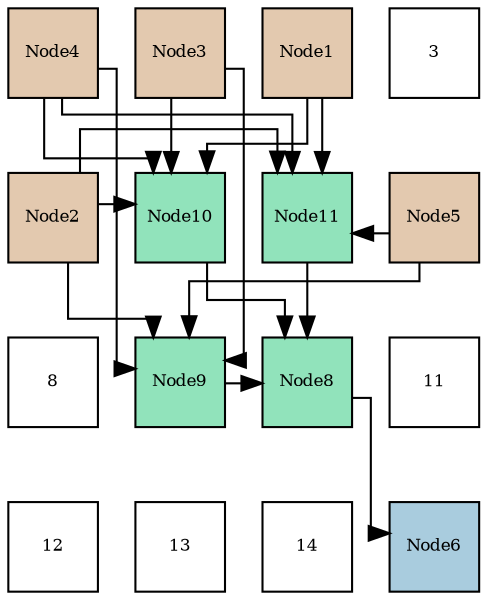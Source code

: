 digraph layout{
 rankdir=TB;
 splines=ortho;
 node [style=filled shape=square fixedsize=true width=0.6];
0[label="Node4", fontsize=8, fillcolor="#e3c9af"];
1[label="Node3", fontsize=8, fillcolor="#e3c9af"];
2[label="Node1", fontsize=8, fillcolor="#e3c9af"];
3[label="3", fontsize=8, fillcolor="#ffffff"];
4[label="Node2", fontsize=8, fillcolor="#e3c9af"];
5[label="Node10", fontsize=8, fillcolor="#91e3bb"];
6[label="Node11", fontsize=8, fillcolor="#91e3bb"];
7[label="Node5", fontsize=8, fillcolor="#e3c9af"];
8[label="8", fontsize=8, fillcolor="#ffffff"];
9[label="Node9", fontsize=8, fillcolor="#91e3bb"];
10[label="Node8", fontsize=8, fillcolor="#91e3bb"];
11[label="11", fontsize=8, fillcolor="#ffffff"];
12[label="12", fontsize=8, fillcolor="#ffffff"];
13[label="13", fontsize=8, fillcolor="#ffffff"];
14[label="14", fontsize=8, fillcolor="#ffffff"];
15[label="Node6", fontsize=8, fillcolor="#a9ccde"];
edge [constraint=false, style=vis];10 -> 15;
9 -> 10;
5 -> 10;
6 -> 10;
4 -> 9;
1 -> 9;
0 -> 9;
7 -> 9;
2 -> 5;
4 -> 5;
1 -> 5;
0 -> 5;
2 -> 6;
4 -> 6;
0 -> 6;
7 -> 6;
edge [constraint=true, style=invis];
0 -> 4 -> 8 -> 12;
1 -> 5 -> 9 -> 13;
2 -> 6 -> 10 -> 14;
3 -> 7 -> 11 -> 15;
rank = same {0 -> 1 -> 2 -> 3};
rank = same {4 -> 5 -> 6 -> 7};
rank = same {8 -> 9 -> 10 -> 11};
rank = same {12 -> 13 -> 14 -> 15};
}